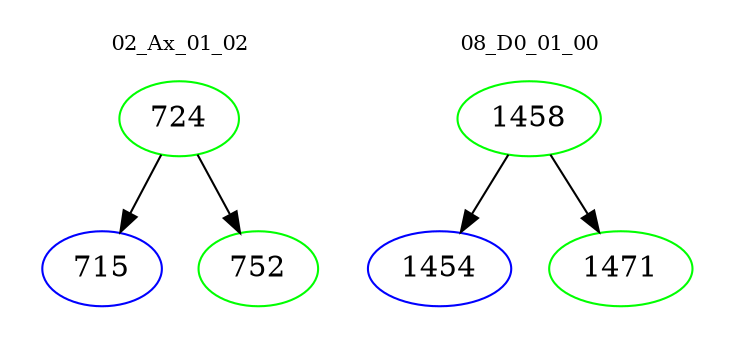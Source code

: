 digraph{
subgraph cluster_0 {
color = white
label = "02_Ax_01_02";
fontsize=10;
T0_724 [label="724", color="green"]
T0_724 -> T0_715 [color="black"]
T0_715 [label="715", color="blue"]
T0_724 -> T0_752 [color="black"]
T0_752 [label="752", color="green"]
}
subgraph cluster_1 {
color = white
label = "08_D0_01_00";
fontsize=10;
T1_1458 [label="1458", color="green"]
T1_1458 -> T1_1454 [color="black"]
T1_1454 [label="1454", color="blue"]
T1_1458 -> T1_1471 [color="black"]
T1_1471 [label="1471", color="green"]
}
}
